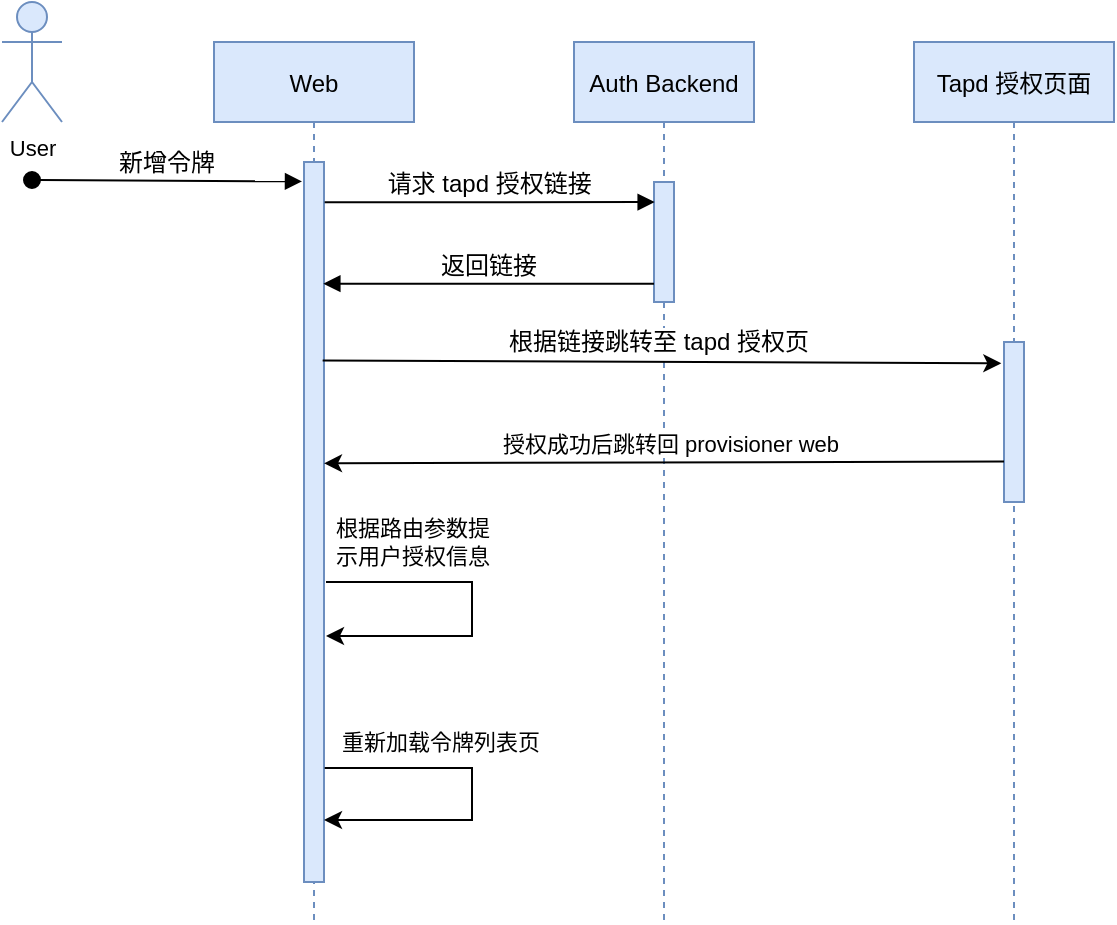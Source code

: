 <mxfile version="16.4.3" type="github">
  <diagram id="kgpKYQtTHZ0yAKxKKP6v" name="Page-1">
    <mxGraphModel dx="824" dy="539" grid="1" gridSize="10" guides="1" tooltips="1" connect="1" arrows="1" fold="1" page="1" pageScale="1" pageWidth="850" pageHeight="1100" math="0" shadow="0">
      <root>
        <mxCell id="0" />
        <mxCell id="1" parent="0" />
        <mxCell id="3nuBFxr9cyL0pnOWT2aG-1" value="Web" style="shape=umlLifeline;perimeter=lifelinePerimeter;container=1;collapsible=0;recursiveResize=0;rounded=0;shadow=0;strokeWidth=1;fillColor=#dae8fc;strokeColor=#6c8ebf;" parent="1" vertex="1">
          <mxGeometry x="181" y="80" width="100" height="440" as="geometry" />
        </mxCell>
        <mxCell id="3nuBFxr9cyL0pnOWT2aG-3" value="新增令牌" style="verticalAlign=bottom;startArrow=oval;endArrow=block;startSize=8;shadow=0;strokeWidth=1;fontSize=12;entryX=-0.1;entryY=0.027;entryDx=0;entryDy=0;entryPerimeter=0;" parent="3nuBFxr9cyL0pnOWT2aG-1" target="jWKGtdom1iI6boVSwskP-21" edge="1">
          <mxGeometry relative="1" as="geometry">
            <mxPoint x="-91" y="69" as="sourcePoint" />
            <mxPoint x="29" y="69" as="targetPoint" />
          </mxGeometry>
        </mxCell>
        <mxCell id="jWKGtdom1iI6boVSwskP-21" value="" style="points=[];perimeter=orthogonalPerimeter;rounded=0;shadow=0;strokeWidth=1;fillColor=#dae8fc;strokeColor=#6c8ebf;" parent="3nuBFxr9cyL0pnOWT2aG-1" vertex="1">
          <mxGeometry x="45" y="60" width="10" height="360" as="geometry" />
        </mxCell>
        <mxCell id="jWKGtdom1iI6boVSwskP-23" value="" style="edgeStyle=elbowEdgeStyle;elbow=horizontal;endArrow=classic;html=1;rounded=0;" parent="3nuBFxr9cyL0pnOWT2aG-1" edge="1">
          <mxGeometry width="50" height="50" relative="1" as="geometry">
            <mxPoint x="56" y="270" as="sourcePoint" />
            <mxPoint x="56" y="297" as="targetPoint" />
            <Array as="points">
              <mxPoint x="129" y="280" />
              <mxPoint x="159" y="285" />
            </Array>
          </mxGeometry>
        </mxCell>
        <mxCell id="jWKGtdom1iI6boVSwskP-24" value="根据路由参数提&lt;br&gt;示用户授权信息" style="edgeLabel;html=1;align=center;verticalAlign=middle;resizable=0;points=[];" parent="jWKGtdom1iI6boVSwskP-23" vertex="1" connectable="0">
          <mxGeometry x="-0.359" y="3" relative="1" as="geometry">
            <mxPoint x="-13" y="-17" as="offset" />
          </mxGeometry>
        </mxCell>
        <mxCell id="jWKGtdom1iI6boVSwskP-26" value="" style="edgeStyle=elbowEdgeStyle;elbow=horizontal;endArrow=classic;html=1;rounded=0;exitX=1.033;exitY=0.371;exitDx=0;exitDy=0;exitPerimeter=0;" parent="3nuBFxr9cyL0pnOWT2aG-1" edge="1">
          <mxGeometry width="50" height="50" relative="1" as="geometry">
            <mxPoint x="55.33" y="362.97" as="sourcePoint" />
            <mxPoint x="55" y="389" as="targetPoint" />
            <Array as="points">
              <mxPoint x="129" y="372" />
              <mxPoint x="38" y="297" />
            </Array>
          </mxGeometry>
        </mxCell>
        <mxCell id="jWKGtdom1iI6boVSwskP-27" value="重新加载令牌列表页" style="edgeLabel;html=1;align=center;verticalAlign=middle;resizable=0;points=[];" parent="jWKGtdom1iI6boVSwskP-26" vertex="1" connectable="0">
          <mxGeometry x="-0.359" y="3" relative="1" as="geometry">
            <mxPoint x="2" y="-10" as="offset" />
          </mxGeometry>
        </mxCell>
        <mxCell id="3nuBFxr9cyL0pnOWT2aG-5" value="Auth Backend" style="shape=umlLifeline;perimeter=lifelinePerimeter;container=1;collapsible=0;recursiveResize=0;rounded=0;shadow=0;strokeWidth=1;fillColor=#dae8fc;strokeColor=#6c8ebf;" parent="1" vertex="1">
          <mxGeometry x="361" y="80" width="90" height="440" as="geometry" />
        </mxCell>
        <mxCell id="3nuBFxr9cyL0pnOWT2aG-6" value="" style="points=[];perimeter=orthogonalPerimeter;rounded=0;shadow=0;strokeWidth=1;fillColor=#dae8fc;strokeColor=#6c8ebf;" parent="3nuBFxr9cyL0pnOWT2aG-5" vertex="1">
          <mxGeometry x="40" y="70" width="10" height="60" as="geometry" />
        </mxCell>
        <mxCell id="3nuBFxr9cyL0pnOWT2aG-8" value="请求 tapd 授权链接" style="verticalAlign=bottom;endArrow=block;entryX=0.033;entryY=0.167;shadow=0;strokeWidth=1;entryDx=0;entryDy=0;entryPerimeter=0;fontSize=12;exitX=1.033;exitY=0.056;exitDx=0;exitDy=0;exitPerimeter=0;" parent="1" source="jWKGtdom1iI6boVSwskP-21" target="3nuBFxr9cyL0pnOWT2aG-6" edge="1">
          <mxGeometry relative="1" as="geometry">
            <mxPoint x="240" y="160" as="sourcePoint" />
          </mxGeometry>
        </mxCell>
        <mxCell id="3nuBFxr9cyL0pnOWT2aG-9" value="返回链接" style="verticalAlign=bottom;endArrow=block;shadow=0;strokeWidth=1;fontSize=12;entryX=0.967;entryY=0.169;entryDx=0;entryDy=0;entryPerimeter=0;" parent="1" source="3nuBFxr9cyL0pnOWT2aG-6" target="jWKGtdom1iI6boVSwskP-21" edge="1">
          <mxGeometry relative="1" as="geometry">
            <mxPoint x="301" y="200" as="sourcePoint" />
            <mxPoint x="240" y="200" as="targetPoint" />
          </mxGeometry>
        </mxCell>
        <mxCell id="jWKGtdom1iI6boVSwskP-6" value="Tapd 授权页面" style="shape=umlLifeline;perimeter=lifelinePerimeter;container=1;collapsible=0;recursiveResize=0;rounded=0;shadow=0;strokeWidth=1;fillColor=#dae8fc;strokeColor=#6c8ebf;" parent="1" vertex="1">
          <mxGeometry x="531" y="80" width="100" height="440" as="geometry" />
        </mxCell>
        <mxCell id="jWKGtdom1iI6boVSwskP-7" value="" style="points=[];perimeter=orthogonalPerimeter;rounded=0;shadow=0;strokeWidth=1;fillColor=#dae8fc;strokeColor=#6c8ebf;" parent="jWKGtdom1iI6boVSwskP-6" vertex="1">
          <mxGeometry x="45" y="150" width="10" height="80" as="geometry" />
        </mxCell>
        <mxCell id="jWKGtdom1iI6boVSwskP-13" value="" style="endArrow=classic;html=1;rounded=0;exitX=0;exitY=0.431;exitDx=0;exitDy=0;exitPerimeter=0;entryX=1;entryY=0.552;entryDx=0;entryDy=0;entryPerimeter=0;" parent="1" edge="1">
          <mxGeometry width="50" height="50" relative="1" as="geometry">
            <mxPoint x="576" y="289.75" as="sourcePoint" />
            <mxPoint x="236" y="290.64" as="targetPoint" />
          </mxGeometry>
        </mxCell>
        <mxCell id="jWKGtdom1iI6boVSwskP-15" value="授权成功后跳转回 provisioner web" style="edgeLabel;html=1;align=center;verticalAlign=bottom;resizable=0;points=[];" parent="jWKGtdom1iI6boVSwskP-13" vertex="1" connectable="0">
          <mxGeometry x="-0.016" y="-1" relative="1" as="geometry">
            <mxPoint as="offset" />
          </mxGeometry>
        </mxCell>
        <mxCell id="jWKGtdom1iI6boVSwskP-9" value="" style="endArrow=classic;html=1;rounded=0;exitX=0.933;exitY=0.133;exitDx=0;exitDy=0;exitPerimeter=0;entryX=-0.133;entryY=0.133;entryDx=0;entryDy=0;entryPerimeter=0;" parent="1" target="jWKGtdom1iI6boVSwskP-7" edge="1">
          <mxGeometry width="50" height="50" relative="1" as="geometry">
            <mxPoint x="235.33" y="239.31" as="sourcePoint" />
            <mxPoint x="571" y="239" as="targetPoint" />
          </mxGeometry>
        </mxCell>
        <mxCell id="jWKGtdom1iI6boVSwskP-11" value="&lt;font style=&quot;font-size: 12px&quot;&gt;根据链接跳转至 tapd 授权页&lt;/font&gt;" style="edgeLabel;html=1;align=center;verticalAlign=bottom;resizable=0;points=[];fontSize=10;" parent="jWKGtdom1iI6boVSwskP-9" vertex="1" connectable="0">
          <mxGeometry x="-0.014" y="1" relative="1" as="geometry">
            <mxPoint as="offset" />
          </mxGeometry>
        </mxCell>
        <mxCell id="jWKGtdom1iI6boVSwskP-28" value="User" style="shape=umlActor;verticalLabelPosition=bottom;verticalAlign=top;html=1;outlineConnect=0;fontSize=11;fillColor=#dae8fc;strokeColor=#6c8ebf;" parent="1" vertex="1">
          <mxGeometry x="75" y="60" width="30" height="60" as="geometry" />
        </mxCell>
      </root>
    </mxGraphModel>
  </diagram>
</mxfile>
